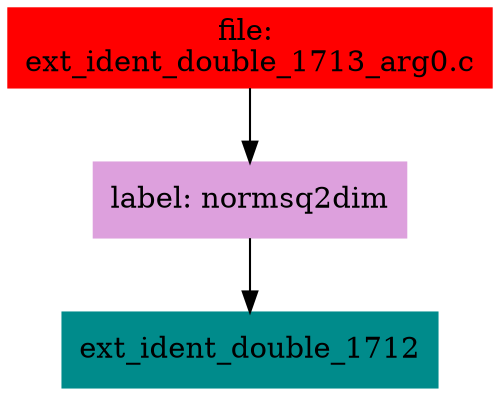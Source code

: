 digraph G {
node [shape=box]

0 [label="file: 
ext_ident_double_1713_arg0.c",color=red, style=filled]
1 [label="label: normsq2dim",color=plum, style=filled]
0 -> 1
2 [label="ext_ident_double_1712",color=cyan4, style=filled]
1 -> 2


}

